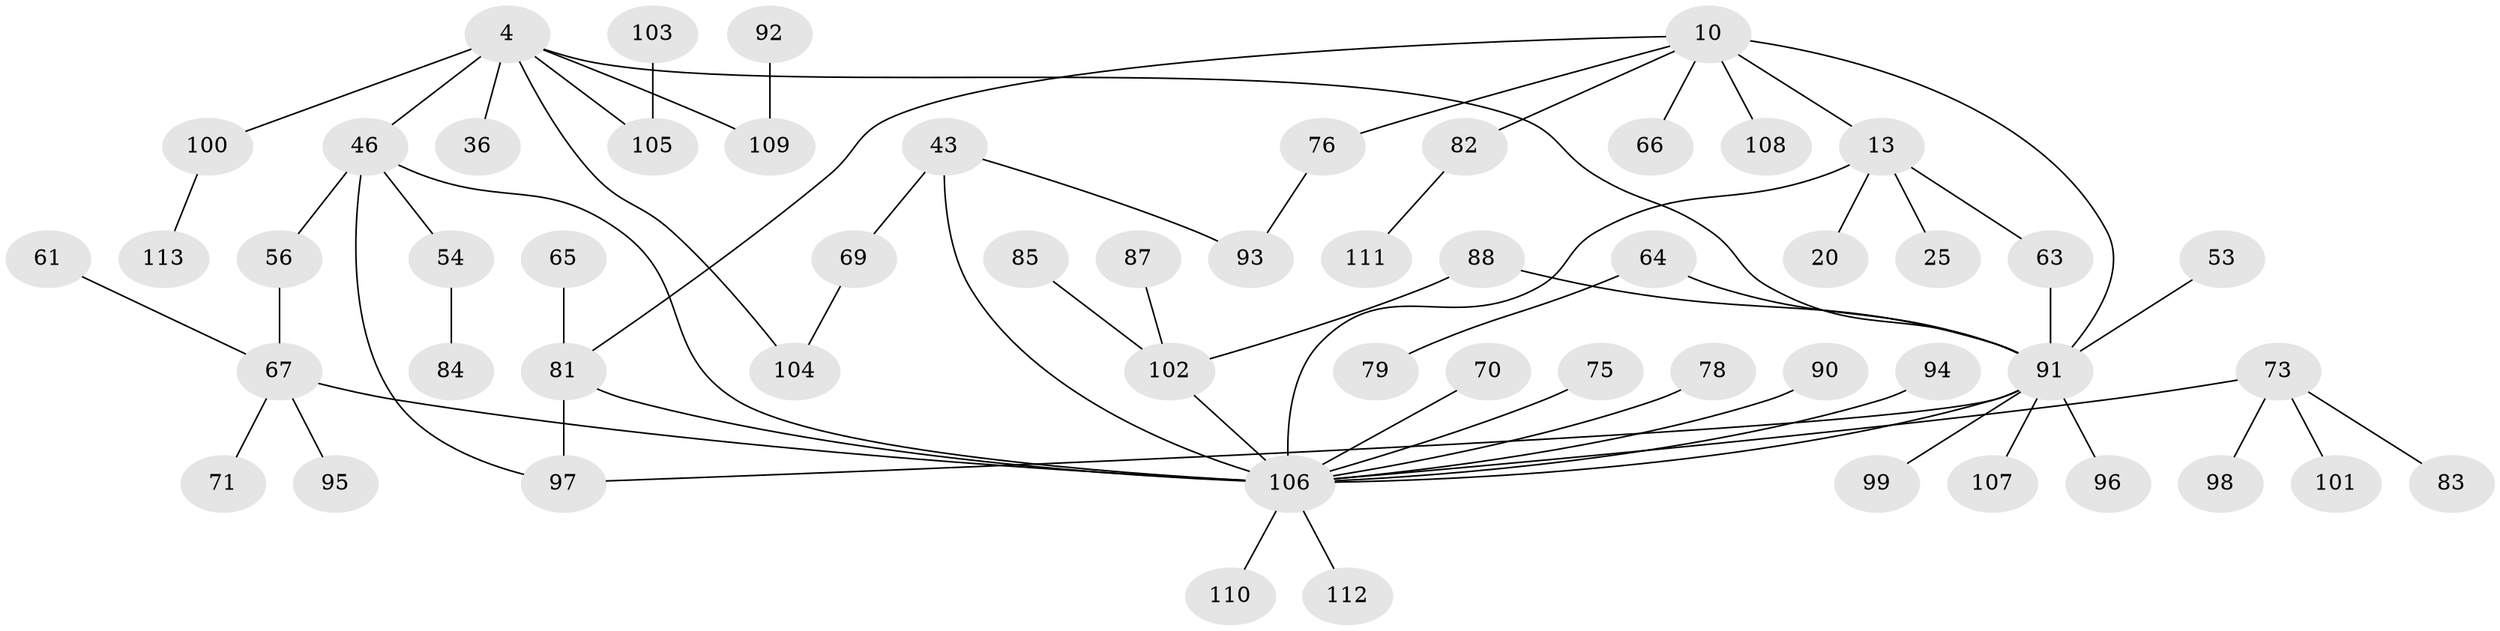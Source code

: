 // original degree distribution, {6: 0.02654867256637168, 3: 0.18584070796460178, 4: 0.09734513274336283, 5: 0.04424778761061947, 8: 0.008849557522123894, 1: 0.40707964601769914, 2: 0.23008849557522124}
// Generated by graph-tools (version 1.1) at 2025/41/03/09/25 04:41:13]
// undirected, 56 vertices, 65 edges
graph export_dot {
graph [start="1"]
  node [color=gray90,style=filled];
  4 [super="+1"];
  10;
  13 [super="+7"];
  20;
  25;
  36;
  43;
  46 [super="+5"];
  53;
  54;
  56 [super="+8+12+33"];
  61;
  63 [super="+51"];
  64;
  65;
  66;
  67 [super="+58+42"];
  69 [super="+59"];
  70;
  71;
  73;
  75;
  76 [super="+40"];
  78;
  79;
  81 [super="+62"];
  82;
  83;
  84;
  85;
  87;
  88 [super="+68"];
  90;
  91 [super="+26+55+35+34+60"];
  92;
  93;
  94;
  95;
  96;
  97 [super="+86"];
  98;
  99;
  100 [super="+48+77"];
  101;
  102 [super="+31"];
  103;
  104 [super="+15"];
  105 [super="+72"];
  106 [super="+38+52+80"];
  107;
  108 [super="+14"];
  109 [super="+89"];
  110;
  111;
  112;
  113;
  4 -- 36;
  4 -- 46 [weight=2];
  4 -- 91;
  4 -- 105;
  4 -- 109;
  4 -- 104;
  4 -- 100;
  10 -- 66;
  10 -- 82;
  10 -- 13 [weight=2];
  10 -- 91;
  10 -- 81;
  10 -- 108;
  10 -- 76;
  13 -- 20;
  13 -- 25;
  13 -- 106 [weight=2];
  13 -- 63;
  43 -- 93;
  43 -- 69 [weight=2];
  43 -- 106;
  46 -- 54;
  46 -- 106;
  46 -- 56;
  46 -- 97;
  53 -- 91;
  54 -- 84;
  56 -- 67;
  61 -- 67;
  63 -- 91;
  64 -- 79;
  64 -- 91;
  65 -- 81;
  67 -- 71;
  67 -- 95;
  67 -- 106;
  69 -- 104;
  70 -- 106;
  73 -- 83;
  73 -- 98;
  73 -- 101;
  73 -- 106;
  75 -- 106;
  76 -- 93;
  78 -- 106;
  81 -- 106 [weight=2];
  81 -- 97;
  82 -- 111;
  85 -- 102;
  87 -- 102;
  88 -- 91 [weight=2];
  88 -- 102;
  90 -- 106;
  91 -- 96;
  91 -- 107;
  91 -- 97;
  91 -- 99;
  91 -- 106;
  92 -- 109;
  94 -- 106;
  100 -- 113;
  102 -- 106;
  103 -- 105;
  106 -- 112;
  106 -- 110;
}
